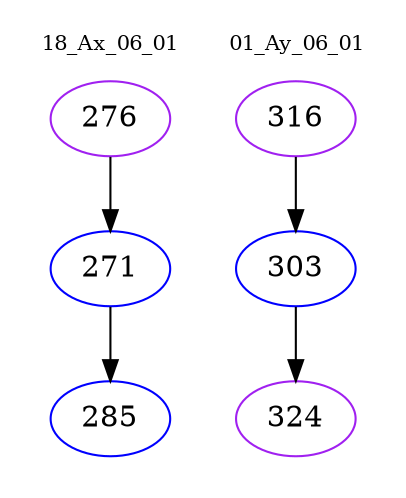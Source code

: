 digraph{
subgraph cluster_0 {
color = white
label = "18_Ax_06_01";
fontsize=10;
T0_276 [label="276", color="purple"]
T0_276 -> T0_271 [color="black"]
T0_271 [label="271", color="blue"]
T0_271 -> T0_285 [color="black"]
T0_285 [label="285", color="blue"]
}
subgraph cluster_1 {
color = white
label = "01_Ay_06_01";
fontsize=10;
T1_316 [label="316", color="purple"]
T1_316 -> T1_303 [color="black"]
T1_303 [label="303", color="blue"]
T1_303 -> T1_324 [color="black"]
T1_324 [label="324", color="purple"]
}
}
